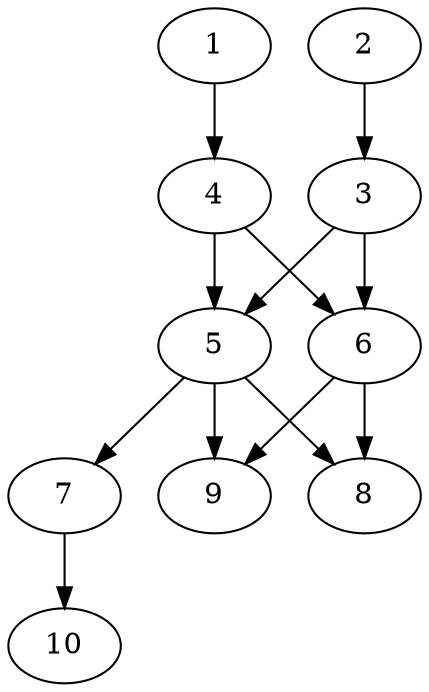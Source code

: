 // DAG automatically generated by daggen at Thu Oct  3 13:58:05 2019
// ./daggen --dot -n 10 --ccr 0.5 --fat 0.5 --regular 0.7 --density 0.7 --mindata 5242880 --maxdata 52428800 
digraph G {
  1 [size="85067776", alpha="0.08", expect_size="42533888"] 
  1 -> 4 [size ="42533888"]
  2 [size="49942528", alpha="0.07", expect_size="24971264"] 
  2 -> 3 [size ="24971264"]
  3 [size="83550208", alpha="0.06", expect_size="41775104"] 
  3 -> 5 [size ="41775104"]
  3 -> 6 [size ="41775104"]
  4 [size="83050496", alpha="0.15", expect_size="41525248"] 
  4 -> 5 [size ="41525248"]
  4 -> 6 [size ="41525248"]
  5 [size="61988864", alpha="0.17", expect_size="30994432"] 
  5 -> 7 [size ="30994432"]
  5 -> 8 [size ="30994432"]
  5 -> 9 [size ="30994432"]
  6 [size="96282624", alpha="0.19", expect_size="48141312"] 
  6 -> 8 [size ="48141312"]
  6 -> 9 [size ="48141312"]
  7 [size="94380032", alpha="0.02", expect_size="47190016"] 
  7 -> 10 [size ="47190016"]
  8 [size="95186944", alpha="0.04", expect_size="47593472"] 
  9 [size="104179712", alpha="0.13", expect_size="52089856"] 
  10 [size="42256384", alpha="0.11", expect_size="21128192"] 
}
